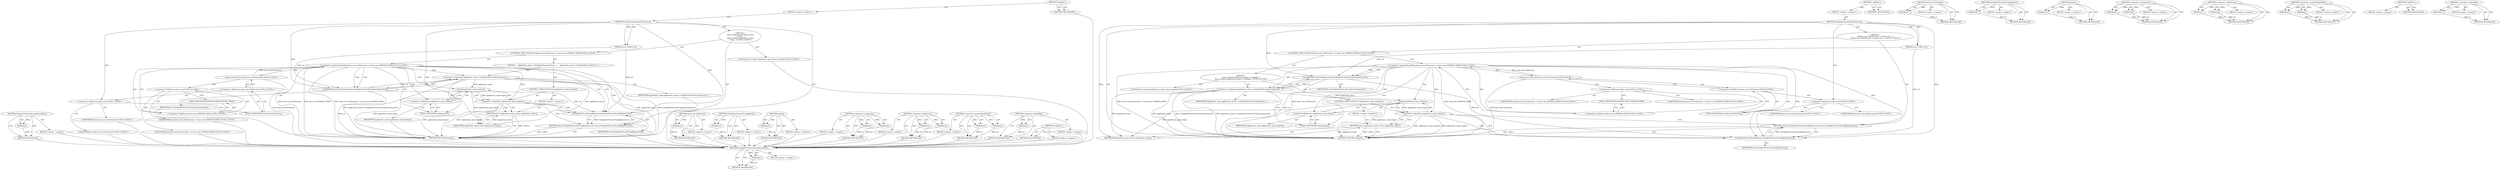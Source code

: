 digraph "&lt;operator&gt;.logicalNot" {
vulnerable_84 [label=<(METHOD,GetAppForProtocolUsingAssocQuery)>];
vulnerable_85 [label=<(PARAM,p1)>];
vulnerable_86 [label=<(BLOCK,&lt;empty&gt;,&lt;empty&gt;)>];
vulnerable_87 [label=<(METHOD_RETURN,ANY)>];
vulnerable_6 [label=<(METHOD,&lt;global&gt;)<SUB>1</SUB>>];
vulnerable_7 [label=<(BLOCK,&lt;empty&gt;,&lt;empty&gt;)<SUB>1</SUB>>];
vulnerable_8 [label=<(METHOD,GetApplicationNameForProtocol)<SUB>1</SUB>>];
vulnerable_9 [label=<(PARAM,const GURL&amp; url)<SUB>1</SUB>>];
vulnerable_10 [label="<(BLOCK,{
  base::string16 application_name;
   if (bas...,{
  base::string16 application_name;
   if (bas...)<SUB>1</SUB>>"];
vulnerable_11 [label="<(LOCAL,base.string16 application_name: base.string16)<SUB>2</SUB>>"];
vulnerable_12 [label="<(CONTROL_STRUCTURE,IF,if (base::win::GetVersion() &gt;= base::win::VERSION_WIN8))<SUB>3</SUB>>"];
vulnerable_13 [label="<(&lt;operator&gt;.greaterEqualsThan,base::win::GetVersion() &gt;= base::win::VERSION_WIN8)<SUB>3</SUB>>"];
vulnerable_14 [label="<(base.win.GetVersion,base::win::GetVersion())<SUB>3</SUB>>"];
vulnerable_15 [label="<(&lt;operator&gt;.fieldAccess,base::win::GetVersion)<SUB>3</SUB>>"];
vulnerable_16 [label="<(&lt;operator&gt;.fieldAccess,base::win)<SUB>3</SUB>>"];
vulnerable_17 [label="<(IDENTIFIER,base,base::win::GetVersion())<SUB>3</SUB>>"];
vulnerable_18 [label="<(IDENTIFIER,win,base::win::GetVersion())<SUB>3</SUB>>"];
vulnerable_19 [label=<(FIELD_IDENTIFIER,GetVersion,GetVersion)<SUB>3</SUB>>];
vulnerable_20 [label="<(&lt;operator&gt;.fieldAccess,base::win::VERSION_WIN8)<SUB>3</SUB>>"];
vulnerable_21 [label="<(&lt;operator&gt;.fieldAccess,base::win)<SUB>3</SUB>>"];
vulnerable_22 [label="<(IDENTIFIER,base,base::win::GetVersion() &gt;= base::win::VERSION_WIN8)<SUB>3</SUB>>"];
vulnerable_23 [label="<(IDENTIFIER,win,base::win::GetVersion() &gt;= base::win::VERSION_WIN8)<SUB>3</SUB>>"];
vulnerable_24 [label=<(FIELD_IDENTIFIER,VERSION_WIN8,VERSION_WIN8)<SUB>3</SUB>>];
vulnerable_25 [label=<(BLOCK,{
    application_name = GetAppForProtocolUsing...,{
    application_name = GetAppForProtocolUsing...)<SUB>3</SUB>>];
vulnerable_26 [label=<(&lt;operator&gt;.assignment,application_name = GetAppForProtocolUsingAssocQ...)<SUB>4</SUB>>];
vulnerable_27 [label=<(IDENTIFIER,application_name,application_name = GetAppForProtocolUsingAssocQ...)<SUB>4</SUB>>];
vulnerable_28 [label=<(GetAppForProtocolUsingAssocQuery,GetAppForProtocolUsingAssocQuery(url))<SUB>4</SUB>>];
vulnerable_29 [label=<(IDENTIFIER,url,GetAppForProtocolUsingAssocQuery(url))<SUB>4</SUB>>];
vulnerable_30 [label=<(CONTROL_STRUCTURE,IF,if (!application_name.empty()))<SUB>5</SUB>>];
vulnerable_31 [label=<(&lt;operator&gt;.logicalNot,!application_name.empty())<SUB>5</SUB>>];
vulnerable_32 [label=<(empty,application_name.empty())<SUB>5</SUB>>];
vulnerable_33 [label=<(&lt;operator&gt;.fieldAccess,application_name.empty)<SUB>5</SUB>>];
vulnerable_34 [label=<(IDENTIFIER,application_name,application_name.empty())<SUB>5</SUB>>];
vulnerable_35 [label=<(FIELD_IDENTIFIER,empty,empty)<SUB>5</SUB>>];
vulnerable_36 [label=<(BLOCK,&lt;empty&gt;,&lt;empty&gt;)<SUB>6</SUB>>];
vulnerable_37 [label=<(RETURN,return application_name;,return application_name;)<SUB>6</SUB>>];
vulnerable_38 [label=<(IDENTIFIER,application_name,return application_name;)<SUB>6</SUB>>];
vulnerable_39 [label=<(RETURN,return GetAppForProtocolUsingRegistry(url);,return GetAppForProtocolUsingRegistry(url);)<SUB>9</SUB>>];
vulnerable_40 [label=<(GetAppForProtocolUsingRegistry,GetAppForProtocolUsingRegistry(url))<SUB>9</SUB>>];
vulnerable_41 [label=<(IDENTIFIER,url,GetAppForProtocolUsingRegistry(url))<SUB>9</SUB>>];
vulnerable_42 [label=<(METHOD_RETURN,string16)<SUB>1</SUB>>];
vulnerable_44 [label=<(METHOD_RETURN,ANY)<SUB>1</SUB>>];
vulnerable_70 [label=<(METHOD,base.win.GetVersion)>];
vulnerable_71 [label=<(PARAM,p1)>];
vulnerable_72 [label=<(BLOCK,&lt;empty&gt;,&lt;empty&gt;)>];
vulnerable_73 [label=<(METHOD_RETURN,ANY)>];
vulnerable_96 [label=<(METHOD,GetAppForProtocolUsingRegistry)>];
vulnerable_97 [label=<(PARAM,p1)>];
vulnerable_98 [label=<(BLOCK,&lt;empty&gt;,&lt;empty&gt;)>];
vulnerable_99 [label=<(METHOD_RETURN,ANY)>];
vulnerable_92 [label=<(METHOD,empty)>];
vulnerable_93 [label=<(PARAM,p1)>];
vulnerable_94 [label=<(BLOCK,&lt;empty&gt;,&lt;empty&gt;)>];
vulnerable_95 [label=<(METHOD_RETURN,ANY)>];
vulnerable_79 [label=<(METHOD,&lt;operator&gt;.assignment)>];
vulnerable_80 [label=<(PARAM,p1)>];
vulnerable_81 [label=<(PARAM,p2)>];
vulnerable_82 [label=<(BLOCK,&lt;empty&gt;,&lt;empty&gt;)>];
vulnerable_83 [label=<(METHOD_RETURN,ANY)>];
vulnerable_74 [label=<(METHOD,&lt;operator&gt;.fieldAccess)>];
vulnerable_75 [label=<(PARAM,p1)>];
vulnerable_76 [label=<(PARAM,p2)>];
vulnerable_77 [label=<(BLOCK,&lt;empty&gt;,&lt;empty&gt;)>];
vulnerable_78 [label=<(METHOD_RETURN,ANY)>];
vulnerable_65 [label=<(METHOD,&lt;operator&gt;.greaterEqualsThan)>];
vulnerable_66 [label=<(PARAM,p1)>];
vulnerable_67 [label=<(PARAM,p2)>];
vulnerable_68 [label=<(BLOCK,&lt;empty&gt;,&lt;empty&gt;)>];
vulnerable_69 [label=<(METHOD_RETURN,ANY)>];
vulnerable_59 [label=<(METHOD,&lt;global&gt;)<SUB>1</SUB>>];
vulnerable_60 [label=<(BLOCK,&lt;empty&gt;,&lt;empty&gt;)>];
vulnerable_61 [label=<(METHOD_RETURN,ANY)>];
vulnerable_88 [label=<(METHOD,&lt;operator&gt;.logicalNot)>];
vulnerable_89 [label=<(PARAM,p1)>];
vulnerable_90 [label=<(BLOCK,&lt;empty&gt;,&lt;empty&gt;)>];
vulnerable_91 [label=<(METHOD_RETURN,ANY)>];
fixed_84 [label=<(METHOD,GetAppForProtocolUsingAssocQuery)>];
fixed_85 [label=<(PARAM,p1)>];
fixed_86 [label=<(BLOCK,&lt;empty&gt;,&lt;empty&gt;)>];
fixed_87 [label=<(METHOD_RETURN,ANY)>];
fixed_6 [label=<(METHOD,&lt;global&gt;)<SUB>1</SUB>>];
fixed_7 [label=<(BLOCK,&lt;empty&gt;,&lt;empty&gt;)<SUB>1</SUB>>];
fixed_8 [label=<(METHOD,GetApplicationNameForProtocol)<SUB>1</SUB>>];
fixed_9 [label=<(PARAM,const GURL&amp; url)<SUB>1</SUB>>];
fixed_10 [label="<(BLOCK,{
   if (base::win::GetVersion() &gt;= base::win::...,{
   if (base::win::GetVersion() &gt;= base::win::...)<SUB>1</SUB>>"];
fixed_11 [label="<(CONTROL_STRUCTURE,IF,if (base::win::GetVersion() &gt;= base::win::VERSION_WIN8))<SUB>2</SUB>>"];
fixed_12 [label="<(&lt;operator&gt;.greaterEqualsThan,base::win::GetVersion() &gt;= base::win::VERSION_WIN8)<SUB>2</SUB>>"];
fixed_13 [label="<(base.win.GetVersion,base::win::GetVersion())<SUB>2</SUB>>"];
fixed_14 [label="<(&lt;operator&gt;.fieldAccess,base::win::GetVersion)<SUB>2</SUB>>"];
fixed_15 [label="<(&lt;operator&gt;.fieldAccess,base::win)<SUB>2</SUB>>"];
fixed_16 [label="<(IDENTIFIER,base,base::win::GetVersion())<SUB>2</SUB>>"];
fixed_17 [label="<(IDENTIFIER,win,base::win::GetVersion())<SUB>2</SUB>>"];
fixed_18 [label=<(FIELD_IDENTIFIER,GetVersion,GetVersion)<SUB>2</SUB>>];
fixed_19 [label="<(&lt;operator&gt;.fieldAccess,base::win::VERSION_WIN8)<SUB>2</SUB>>"];
fixed_20 [label="<(&lt;operator&gt;.fieldAccess,base::win)<SUB>2</SUB>>"];
fixed_21 [label="<(IDENTIFIER,base,base::win::GetVersion() &gt;= base::win::VERSION_WIN8)<SUB>2</SUB>>"];
fixed_22 [label="<(IDENTIFIER,win,base::win::GetVersion() &gt;= base::win::VERSION_WIN8)<SUB>2</SUB>>"];
fixed_23 [label=<(FIELD_IDENTIFIER,VERSION_WIN8,VERSION_WIN8)<SUB>2</SUB>>];
fixed_24 [label="<(BLOCK,{
    base::string16 application_name = GetAppF...,{
    base::string16 application_name = GetAppF...)<SUB>2</SUB>>"];
fixed_25 [label="<(LOCAL,base.string16 application_name: base.string16)<SUB>3</SUB>>"];
fixed_26 [label=<(&lt;operator&gt;.assignment,application_name = GetAppForProtocolUsingAssocQ...)<SUB>3</SUB>>];
fixed_27 [label=<(IDENTIFIER,application_name,application_name = GetAppForProtocolUsingAssocQ...)<SUB>3</SUB>>];
fixed_28 [label=<(GetAppForProtocolUsingAssocQuery,GetAppForProtocolUsingAssocQuery(url))<SUB>3</SUB>>];
fixed_29 [label=<(IDENTIFIER,url,GetAppForProtocolUsingAssocQuery(url))<SUB>3</SUB>>];
fixed_30 [label=<(CONTROL_STRUCTURE,IF,if (!application_name.empty()))<SUB>4</SUB>>];
fixed_31 [label=<(&lt;operator&gt;.logicalNot,!application_name.empty())<SUB>4</SUB>>];
fixed_32 [label=<(empty,application_name.empty())<SUB>4</SUB>>];
fixed_33 [label=<(&lt;operator&gt;.fieldAccess,application_name.empty)<SUB>4</SUB>>];
fixed_34 [label=<(IDENTIFIER,application_name,application_name.empty())<SUB>4</SUB>>];
fixed_35 [label=<(FIELD_IDENTIFIER,empty,empty)<SUB>4</SUB>>];
fixed_36 [label=<(BLOCK,&lt;empty&gt;,&lt;empty&gt;)<SUB>5</SUB>>];
fixed_37 [label=<(RETURN,return application_name;,return application_name;)<SUB>5</SUB>>];
fixed_38 [label=<(IDENTIFIER,application_name,return application_name;)<SUB>5</SUB>>];
fixed_39 [label=<(RETURN,return GetAppForProtocolUsingRegistry(url);,return GetAppForProtocolUsingRegistry(url);)<SUB>8</SUB>>];
fixed_40 [label=<(GetAppForProtocolUsingRegistry,GetAppForProtocolUsingRegistry(url))<SUB>8</SUB>>];
fixed_41 [label=<(IDENTIFIER,url,GetAppForProtocolUsingRegistry(url))<SUB>8</SUB>>];
fixed_42 [label=<(METHOD_RETURN,string16)<SUB>1</SUB>>];
fixed_44 [label=<(METHOD_RETURN,ANY)<SUB>1</SUB>>];
fixed_70 [label=<(METHOD,base.win.GetVersion)>];
fixed_71 [label=<(PARAM,p1)>];
fixed_72 [label=<(BLOCK,&lt;empty&gt;,&lt;empty&gt;)>];
fixed_73 [label=<(METHOD_RETURN,ANY)>];
fixed_96 [label=<(METHOD,GetAppForProtocolUsingRegistry)>];
fixed_97 [label=<(PARAM,p1)>];
fixed_98 [label=<(BLOCK,&lt;empty&gt;,&lt;empty&gt;)>];
fixed_99 [label=<(METHOD_RETURN,ANY)>];
fixed_92 [label=<(METHOD,empty)>];
fixed_93 [label=<(PARAM,p1)>];
fixed_94 [label=<(BLOCK,&lt;empty&gt;,&lt;empty&gt;)>];
fixed_95 [label=<(METHOD_RETURN,ANY)>];
fixed_79 [label=<(METHOD,&lt;operator&gt;.assignment)>];
fixed_80 [label=<(PARAM,p1)>];
fixed_81 [label=<(PARAM,p2)>];
fixed_82 [label=<(BLOCK,&lt;empty&gt;,&lt;empty&gt;)>];
fixed_83 [label=<(METHOD_RETURN,ANY)>];
fixed_74 [label=<(METHOD,&lt;operator&gt;.fieldAccess)>];
fixed_75 [label=<(PARAM,p1)>];
fixed_76 [label=<(PARAM,p2)>];
fixed_77 [label=<(BLOCK,&lt;empty&gt;,&lt;empty&gt;)>];
fixed_78 [label=<(METHOD_RETURN,ANY)>];
fixed_65 [label=<(METHOD,&lt;operator&gt;.greaterEqualsThan)>];
fixed_66 [label=<(PARAM,p1)>];
fixed_67 [label=<(PARAM,p2)>];
fixed_68 [label=<(BLOCK,&lt;empty&gt;,&lt;empty&gt;)>];
fixed_69 [label=<(METHOD_RETURN,ANY)>];
fixed_59 [label=<(METHOD,&lt;global&gt;)<SUB>1</SUB>>];
fixed_60 [label=<(BLOCK,&lt;empty&gt;,&lt;empty&gt;)>];
fixed_61 [label=<(METHOD_RETURN,ANY)>];
fixed_88 [label=<(METHOD,&lt;operator&gt;.logicalNot)>];
fixed_89 [label=<(PARAM,p1)>];
fixed_90 [label=<(BLOCK,&lt;empty&gt;,&lt;empty&gt;)>];
fixed_91 [label=<(METHOD_RETURN,ANY)>];
vulnerable_84 -> vulnerable_85  [key=0, label="AST: "];
vulnerable_84 -> vulnerable_85  [key=1, label="DDG: "];
vulnerable_84 -> vulnerable_86  [key=0, label="AST: "];
vulnerable_84 -> vulnerable_87  [key=0, label="AST: "];
vulnerable_84 -> vulnerable_87  [key=1, label="CFG: "];
vulnerable_85 -> vulnerable_87  [key=0, label="DDG: p1"];
vulnerable_86 -> fixed_84  [key=0];
vulnerable_87 -> fixed_84  [key=0];
vulnerable_6 -> vulnerable_7  [key=0, label="AST: "];
vulnerable_6 -> vulnerable_44  [key=0, label="AST: "];
vulnerable_6 -> vulnerable_44  [key=1, label="CFG: "];
vulnerable_7 -> vulnerable_8  [key=0, label="AST: "];
vulnerable_8 -> vulnerable_9  [key=0, label="AST: "];
vulnerable_8 -> vulnerable_9  [key=1, label="DDG: "];
vulnerable_8 -> vulnerable_10  [key=0, label="AST: "];
vulnerable_8 -> vulnerable_42  [key=0, label="AST: "];
vulnerable_8 -> vulnerable_16  [key=0, label="CFG: "];
vulnerable_8 -> vulnerable_40  [key=0, label="DDG: "];
vulnerable_8 -> vulnerable_28  [key=0, label="DDG: "];
vulnerable_8 -> vulnerable_38  [key=0, label="DDG: "];
vulnerable_9 -> vulnerable_40  [key=0, label="DDG: url"];
vulnerable_9 -> vulnerable_28  [key=0, label="DDG: url"];
vulnerable_10 -> vulnerable_11  [key=0, label="AST: "];
vulnerable_10 -> vulnerable_12  [key=0, label="AST: "];
vulnerable_10 -> vulnerable_39  [key=0, label="AST: "];
vulnerable_11 -> fixed_84  [key=0];
vulnerable_12 -> vulnerable_13  [key=0, label="AST: "];
vulnerable_12 -> vulnerable_25  [key=0, label="AST: "];
vulnerable_13 -> vulnerable_14  [key=0, label="AST: "];
vulnerable_13 -> vulnerable_20  [key=0, label="AST: "];
vulnerable_13 -> vulnerable_28  [key=0, label="CFG: "];
vulnerable_13 -> vulnerable_28  [key=1, label="CDG: "];
vulnerable_13 -> vulnerable_40  [key=0, label="CFG: "];
vulnerable_13 -> vulnerable_40  [key=1, label="CDG: "];
vulnerable_13 -> vulnerable_42  [key=0, label="DDG: base::win::GetVersion()"];
vulnerable_13 -> vulnerable_42  [key=1, label="DDG: base::win::VERSION_WIN8"];
vulnerable_13 -> vulnerable_42  [key=2, label="DDG: base::win::GetVersion() &gt;= base::win::VERSION_WIN8"];
vulnerable_13 -> vulnerable_32  [key=0, label="CDG: "];
vulnerable_13 -> vulnerable_33  [key=0, label="CDG: "];
vulnerable_13 -> vulnerable_26  [key=0, label="CDG: "];
vulnerable_13 -> vulnerable_35  [key=0, label="CDG: "];
vulnerable_13 -> vulnerable_39  [key=0, label="CDG: "];
vulnerable_13 -> vulnerable_31  [key=0, label="CDG: "];
vulnerable_14 -> vulnerable_15  [key=0, label="AST: "];
vulnerable_14 -> vulnerable_21  [key=0, label="CFG: "];
vulnerable_14 -> vulnerable_42  [key=0, label="DDG: base::win::GetVersion"];
vulnerable_14 -> vulnerable_13  [key=0, label="DDG: base::win::GetVersion"];
vulnerable_15 -> vulnerable_16  [key=0, label="AST: "];
vulnerable_15 -> vulnerable_19  [key=0, label="AST: "];
vulnerable_15 -> vulnerable_14  [key=0, label="CFG: "];
vulnerable_16 -> vulnerable_17  [key=0, label="AST: "];
vulnerable_16 -> vulnerable_18  [key=0, label="AST: "];
vulnerable_16 -> vulnerable_19  [key=0, label="CFG: "];
vulnerable_17 -> fixed_84  [key=0];
vulnerable_18 -> fixed_84  [key=0];
vulnerable_19 -> vulnerable_15  [key=0, label="CFG: "];
vulnerable_20 -> vulnerable_21  [key=0, label="AST: "];
vulnerable_20 -> vulnerable_24  [key=0, label="AST: "];
vulnerable_20 -> vulnerable_13  [key=0, label="CFG: "];
vulnerable_21 -> vulnerable_22  [key=0, label="AST: "];
vulnerable_21 -> vulnerable_23  [key=0, label="AST: "];
vulnerable_21 -> vulnerable_24  [key=0, label="CFG: "];
vulnerable_22 -> fixed_84  [key=0];
vulnerable_23 -> fixed_84  [key=0];
vulnerable_24 -> vulnerable_20  [key=0, label="CFG: "];
vulnerable_25 -> vulnerable_26  [key=0, label="AST: "];
vulnerable_25 -> vulnerable_30  [key=0, label="AST: "];
vulnerable_26 -> vulnerable_27  [key=0, label="AST: "];
vulnerable_26 -> vulnerable_28  [key=0, label="AST: "];
vulnerable_26 -> vulnerable_35  [key=0, label="CFG: "];
vulnerable_26 -> vulnerable_42  [key=0, label="DDG: application_name"];
vulnerable_26 -> vulnerable_42  [key=1, label="DDG: GetAppForProtocolUsingAssocQuery(url)"];
vulnerable_26 -> vulnerable_42  [key=2, label="DDG: application_name = GetAppForProtocolUsingAssocQuery(url)"];
vulnerable_26 -> vulnerable_32  [key=0, label="DDG: application_name"];
vulnerable_26 -> vulnerable_38  [key=0, label="DDG: application_name"];
vulnerable_27 -> fixed_84  [key=0];
vulnerable_28 -> vulnerable_29  [key=0, label="AST: "];
vulnerable_28 -> vulnerable_26  [key=0, label="CFG: "];
vulnerable_28 -> vulnerable_26  [key=1, label="DDG: url"];
vulnerable_28 -> vulnerable_42  [key=0, label="DDG: url"];
vulnerable_28 -> vulnerable_40  [key=0, label="DDG: url"];
vulnerable_29 -> fixed_84  [key=0];
vulnerable_30 -> vulnerable_31  [key=0, label="AST: "];
vulnerable_30 -> vulnerable_36  [key=0, label="AST: "];
vulnerable_31 -> vulnerable_32  [key=0, label="AST: "];
vulnerable_31 -> vulnerable_37  [key=0, label="CFG: "];
vulnerable_31 -> vulnerable_37  [key=1, label="CDG: "];
vulnerable_31 -> vulnerable_40  [key=0, label="CFG: "];
vulnerable_31 -> vulnerable_40  [key=1, label="CDG: "];
vulnerable_31 -> vulnerable_42  [key=0, label="DDG: application_name.empty()"];
vulnerable_31 -> vulnerable_42  [key=1, label="DDG: !application_name.empty()"];
vulnerable_31 -> vulnerable_39  [key=0, label="CDG: "];
vulnerable_32 -> vulnerable_33  [key=0, label="AST: "];
vulnerable_32 -> vulnerable_31  [key=0, label="CFG: "];
vulnerable_32 -> vulnerable_31  [key=1, label="DDG: application_name.empty"];
vulnerable_32 -> vulnerable_42  [key=0, label="DDG: application_name.empty"];
vulnerable_32 -> vulnerable_38  [key=0, label="DDG: application_name.empty"];
vulnerable_33 -> vulnerable_34  [key=0, label="AST: "];
vulnerable_33 -> vulnerable_35  [key=0, label="AST: "];
vulnerable_33 -> vulnerable_32  [key=0, label="CFG: "];
vulnerable_34 -> fixed_84  [key=0];
vulnerable_35 -> vulnerable_33  [key=0, label="CFG: "];
vulnerable_36 -> vulnerable_37  [key=0, label="AST: "];
vulnerable_37 -> vulnerable_38  [key=0, label="AST: "];
vulnerable_37 -> vulnerable_42  [key=0, label="CFG: "];
vulnerable_37 -> vulnerable_42  [key=1, label="DDG: &lt;RET&gt;"];
vulnerable_38 -> vulnerable_37  [key=0, label="DDG: application_name"];
vulnerable_39 -> vulnerable_40  [key=0, label="AST: "];
vulnerable_39 -> vulnerable_42  [key=0, label="CFG: "];
vulnerable_39 -> vulnerable_42  [key=1, label="DDG: &lt;RET&gt;"];
vulnerable_40 -> vulnerable_41  [key=0, label="AST: "];
vulnerable_40 -> vulnerable_39  [key=0, label="CFG: "];
vulnerable_40 -> vulnerable_39  [key=1, label="DDG: GetAppForProtocolUsingRegistry(url)"];
vulnerable_41 -> fixed_84  [key=0];
vulnerable_42 -> fixed_84  [key=0];
vulnerable_44 -> fixed_84  [key=0];
vulnerable_70 -> vulnerable_71  [key=0, label="AST: "];
vulnerable_70 -> vulnerable_71  [key=1, label="DDG: "];
vulnerable_70 -> vulnerable_72  [key=0, label="AST: "];
vulnerable_70 -> vulnerable_73  [key=0, label="AST: "];
vulnerable_70 -> vulnerable_73  [key=1, label="CFG: "];
vulnerable_71 -> vulnerable_73  [key=0, label="DDG: p1"];
vulnerable_72 -> fixed_84  [key=0];
vulnerable_73 -> fixed_84  [key=0];
vulnerable_96 -> vulnerable_97  [key=0, label="AST: "];
vulnerable_96 -> vulnerable_97  [key=1, label="DDG: "];
vulnerable_96 -> vulnerable_98  [key=0, label="AST: "];
vulnerable_96 -> vulnerable_99  [key=0, label="AST: "];
vulnerable_96 -> vulnerable_99  [key=1, label="CFG: "];
vulnerable_97 -> vulnerable_99  [key=0, label="DDG: p1"];
vulnerable_98 -> fixed_84  [key=0];
vulnerable_99 -> fixed_84  [key=0];
vulnerable_92 -> vulnerable_93  [key=0, label="AST: "];
vulnerable_92 -> vulnerable_93  [key=1, label="DDG: "];
vulnerable_92 -> vulnerable_94  [key=0, label="AST: "];
vulnerable_92 -> vulnerable_95  [key=0, label="AST: "];
vulnerable_92 -> vulnerable_95  [key=1, label="CFG: "];
vulnerable_93 -> vulnerable_95  [key=0, label="DDG: p1"];
vulnerable_94 -> fixed_84  [key=0];
vulnerable_95 -> fixed_84  [key=0];
vulnerable_79 -> vulnerable_80  [key=0, label="AST: "];
vulnerable_79 -> vulnerable_80  [key=1, label="DDG: "];
vulnerable_79 -> vulnerable_82  [key=0, label="AST: "];
vulnerable_79 -> vulnerable_81  [key=0, label="AST: "];
vulnerable_79 -> vulnerable_81  [key=1, label="DDG: "];
vulnerable_79 -> vulnerable_83  [key=0, label="AST: "];
vulnerable_79 -> vulnerable_83  [key=1, label="CFG: "];
vulnerable_80 -> vulnerable_83  [key=0, label="DDG: p1"];
vulnerable_81 -> vulnerable_83  [key=0, label="DDG: p2"];
vulnerable_82 -> fixed_84  [key=0];
vulnerable_83 -> fixed_84  [key=0];
vulnerable_74 -> vulnerable_75  [key=0, label="AST: "];
vulnerable_74 -> vulnerable_75  [key=1, label="DDG: "];
vulnerable_74 -> vulnerable_77  [key=0, label="AST: "];
vulnerable_74 -> vulnerable_76  [key=0, label="AST: "];
vulnerable_74 -> vulnerable_76  [key=1, label="DDG: "];
vulnerable_74 -> vulnerable_78  [key=0, label="AST: "];
vulnerable_74 -> vulnerable_78  [key=1, label="CFG: "];
vulnerable_75 -> vulnerable_78  [key=0, label="DDG: p1"];
vulnerable_76 -> vulnerable_78  [key=0, label="DDG: p2"];
vulnerable_77 -> fixed_84  [key=0];
vulnerable_78 -> fixed_84  [key=0];
vulnerable_65 -> vulnerable_66  [key=0, label="AST: "];
vulnerable_65 -> vulnerable_66  [key=1, label="DDG: "];
vulnerable_65 -> vulnerable_68  [key=0, label="AST: "];
vulnerable_65 -> vulnerable_67  [key=0, label="AST: "];
vulnerable_65 -> vulnerable_67  [key=1, label="DDG: "];
vulnerable_65 -> vulnerable_69  [key=0, label="AST: "];
vulnerable_65 -> vulnerable_69  [key=1, label="CFG: "];
vulnerable_66 -> vulnerable_69  [key=0, label="DDG: p1"];
vulnerable_67 -> vulnerable_69  [key=0, label="DDG: p2"];
vulnerable_68 -> fixed_84  [key=0];
vulnerable_69 -> fixed_84  [key=0];
vulnerable_59 -> vulnerable_60  [key=0, label="AST: "];
vulnerable_59 -> vulnerable_61  [key=0, label="AST: "];
vulnerable_59 -> vulnerable_61  [key=1, label="CFG: "];
vulnerable_60 -> fixed_84  [key=0];
vulnerable_61 -> fixed_84  [key=0];
vulnerable_88 -> vulnerable_89  [key=0, label="AST: "];
vulnerable_88 -> vulnerable_89  [key=1, label="DDG: "];
vulnerable_88 -> vulnerable_90  [key=0, label="AST: "];
vulnerable_88 -> vulnerable_91  [key=0, label="AST: "];
vulnerable_88 -> vulnerable_91  [key=1, label="CFG: "];
vulnerable_89 -> vulnerable_91  [key=0, label="DDG: p1"];
vulnerable_90 -> fixed_84  [key=0];
vulnerable_91 -> fixed_84  [key=0];
fixed_84 -> fixed_85  [key=0, label="AST: "];
fixed_84 -> fixed_85  [key=1, label="DDG: "];
fixed_84 -> fixed_86  [key=0, label="AST: "];
fixed_84 -> fixed_87  [key=0, label="AST: "];
fixed_84 -> fixed_87  [key=1, label="CFG: "];
fixed_85 -> fixed_87  [key=0, label="DDG: p1"];
fixed_6 -> fixed_7  [key=0, label="AST: "];
fixed_6 -> fixed_44  [key=0, label="AST: "];
fixed_6 -> fixed_44  [key=1, label="CFG: "];
fixed_7 -> fixed_8  [key=0, label="AST: "];
fixed_8 -> fixed_9  [key=0, label="AST: "];
fixed_8 -> fixed_9  [key=1, label="DDG: "];
fixed_8 -> fixed_10  [key=0, label="AST: "];
fixed_8 -> fixed_42  [key=0, label="AST: "];
fixed_8 -> fixed_15  [key=0, label="CFG: "];
fixed_8 -> fixed_40  [key=0, label="DDG: "];
fixed_8 -> fixed_28  [key=0, label="DDG: "];
fixed_8 -> fixed_38  [key=0, label="DDG: "];
fixed_9 -> fixed_40  [key=0, label="DDG: url"];
fixed_9 -> fixed_28  [key=0, label="DDG: url"];
fixed_10 -> fixed_11  [key=0, label="AST: "];
fixed_10 -> fixed_39  [key=0, label="AST: "];
fixed_11 -> fixed_12  [key=0, label="AST: "];
fixed_11 -> fixed_24  [key=0, label="AST: "];
fixed_12 -> fixed_13  [key=0, label="AST: "];
fixed_12 -> fixed_19  [key=0, label="AST: "];
fixed_12 -> fixed_28  [key=0, label="CFG: "];
fixed_12 -> fixed_28  [key=1, label="CDG: "];
fixed_12 -> fixed_40  [key=0, label="CFG: "];
fixed_12 -> fixed_40  [key=1, label="CDG: "];
fixed_12 -> fixed_42  [key=0, label="DDG: base::win::GetVersion()"];
fixed_12 -> fixed_42  [key=1, label="DDG: base::win::VERSION_WIN8"];
fixed_12 -> fixed_42  [key=2, label="DDG: base::win::GetVersion() &gt;= base::win::VERSION_WIN8"];
fixed_12 -> fixed_32  [key=0, label="CDG: "];
fixed_12 -> fixed_33  [key=0, label="CDG: "];
fixed_12 -> fixed_26  [key=0, label="CDG: "];
fixed_12 -> fixed_35  [key=0, label="CDG: "];
fixed_12 -> fixed_39  [key=0, label="CDG: "];
fixed_12 -> fixed_31  [key=0, label="CDG: "];
fixed_13 -> fixed_14  [key=0, label="AST: "];
fixed_13 -> fixed_20  [key=0, label="CFG: "];
fixed_13 -> fixed_42  [key=0, label="DDG: base::win::GetVersion"];
fixed_13 -> fixed_12  [key=0, label="DDG: base::win::GetVersion"];
fixed_14 -> fixed_15  [key=0, label="AST: "];
fixed_14 -> fixed_18  [key=0, label="AST: "];
fixed_14 -> fixed_13  [key=0, label="CFG: "];
fixed_15 -> fixed_16  [key=0, label="AST: "];
fixed_15 -> fixed_17  [key=0, label="AST: "];
fixed_15 -> fixed_18  [key=0, label="CFG: "];
fixed_18 -> fixed_14  [key=0, label="CFG: "];
fixed_19 -> fixed_20  [key=0, label="AST: "];
fixed_19 -> fixed_23  [key=0, label="AST: "];
fixed_19 -> fixed_12  [key=0, label="CFG: "];
fixed_20 -> fixed_21  [key=0, label="AST: "];
fixed_20 -> fixed_22  [key=0, label="AST: "];
fixed_20 -> fixed_23  [key=0, label="CFG: "];
fixed_23 -> fixed_19  [key=0, label="CFG: "];
fixed_24 -> fixed_25  [key=0, label="AST: "];
fixed_24 -> fixed_26  [key=0, label="AST: "];
fixed_24 -> fixed_30  [key=0, label="AST: "];
fixed_26 -> fixed_27  [key=0, label="AST: "];
fixed_26 -> fixed_28  [key=0, label="AST: "];
fixed_26 -> fixed_35  [key=0, label="CFG: "];
fixed_26 -> fixed_42  [key=0, label="DDG: application_name"];
fixed_26 -> fixed_42  [key=1, label="DDG: GetAppForProtocolUsingAssocQuery(url)"];
fixed_26 -> fixed_42  [key=2, label="DDG: application_name = GetAppForProtocolUsingAssocQuery(url)"];
fixed_26 -> fixed_32  [key=0, label="DDG: application_name"];
fixed_26 -> fixed_38  [key=0, label="DDG: application_name"];
fixed_28 -> fixed_29  [key=0, label="AST: "];
fixed_28 -> fixed_26  [key=0, label="CFG: "];
fixed_28 -> fixed_26  [key=1, label="DDG: url"];
fixed_28 -> fixed_42  [key=0, label="DDG: url"];
fixed_28 -> fixed_40  [key=0, label="DDG: url"];
fixed_30 -> fixed_31  [key=0, label="AST: "];
fixed_30 -> fixed_36  [key=0, label="AST: "];
fixed_31 -> fixed_32  [key=0, label="AST: "];
fixed_31 -> fixed_37  [key=0, label="CFG: "];
fixed_31 -> fixed_37  [key=1, label="CDG: "];
fixed_31 -> fixed_40  [key=0, label="CFG: "];
fixed_31 -> fixed_40  [key=1, label="CDG: "];
fixed_31 -> fixed_42  [key=0, label="DDG: application_name.empty()"];
fixed_31 -> fixed_42  [key=1, label="DDG: !application_name.empty()"];
fixed_31 -> fixed_39  [key=0, label="CDG: "];
fixed_32 -> fixed_33  [key=0, label="AST: "];
fixed_32 -> fixed_31  [key=0, label="CFG: "];
fixed_32 -> fixed_31  [key=1, label="DDG: application_name.empty"];
fixed_32 -> fixed_42  [key=0, label="DDG: application_name.empty"];
fixed_32 -> fixed_38  [key=0, label="DDG: application_name.empty"];
fixed_33 -> fixed_34  [key=0, label="AST: "];
fixed_33 -> fixed_35  [key=0, label="AST: "];
fixed_33 -> fixed_32  [key=0, label="CFG: "];
fixed_35 -> fixed_33  [key=0, label="CFG: "];
fixed_36 -> fixed_37  [key=0, label="AST: "];
fixed_37 -> fixed_38  [key=0, label="AST: "];
fixed_37 -> fixed_42  [key=0, label="CFG: "];
fixed_37 -> fixed_42  [key=1, label="DDG: &lt;RET&gt;"];
fixed_38 -> fixed_37  [key=0, label="DDG: application_name"];
fixed_39 -> fixed_40  [key=0, label="AST: "];
fixed_39 -> fixed_42  [key=0, label="CFG: "];
fixed_39 -> fixed_42  [key=1, label="DDG: &lt;RET&gt;"];
fixed_40 -> fixed_41  [key=0, label="AST: "];
fixed_40 -> fixed_39  [key=0, label="CFG: "];
fixed_40 -> fixed_39  [key=1, label="DDG: GetAppForProtocolUsingRegistry(url)"];
fixed_70 -> fixed_71  [key=0, label="AST: "];
fixed_70 -> fixed_71  [key=1, label="DDG: "];
fixed_70 -> fixed_72  [key=0, label="AST: "];
fixed_70 -> fixed_73  [key=0, label="AST: "];
fixed_70 -> fixed_73  [key=1, label="CFG: "];
fixed_71 -> fixed_73  [key=0, label="DDG: p1"];
fixed_96 -> fixed_97  [key=0, label="AST: "];
fixed_96 -> fixed_97  [key=1, label="DDG: "];
fixed_96 -> fixed_98  [key=0, label="AST: "];
fixed_96 -> fixed_99  [key=0, label="AST: "];
fixed_96 -> fixed_99  [key=1, label="CFG: "];
fixed_97 -> fixed_99  [key=0, label="DDG: p1"];
fixed_92 -> fixed_93  [key=0, label="AST: "];
fixed_92 -> fixed_93  [key=1, label="DDG: "];
fixed_92 -> fixed_94  [key=0, label="AST: "];
fixed_92 -> fixed_95  [key=0, label="AST: "];
fixed_92 -> fixed_95  [key=1, label="CFG: "];
fixed_93 -> fixed_95  [key=0, label="DDG: p1"];
fixed_79 -> fixed_80  [key=0, label="AST: "];
fixed_79 -> fixed_80  [key=1, label="DDG: "];
fixed_79 -> fixed_82  [key=0, label="AST: "];
fixed_79 -> fixed_81  [key=0, label="AST: "];
fixed_79 -> fixed_81  [key=1, label="DDG: "];
fixed_79 -> fixed_83  [key=0, label="AST: "];
fixed_79 -> fixed_83  [key=1, label="CFG: "];
fixed_80 -> fixed_83  [key=0, label="DDG: p1"];
fixed_81 -> fixed_83  [key=0, label="DDG: p2"];
fixed_74 -> fixed_75  [key=0, label="AST: "];
fixed_74 -> fixed_75  [key=1, label="DDG: "];
fixed_74 -> fixed_77  [key=0, label="AST: "];
fixed_74 -> fixed_76  [key=0, label="AST: "];
fixed_74 -> fixed_76  [key=1, label="DDG: "];
fixed_74 -> fixed_78  [key=0, label="AST: "];
fixed_74 -> fixed_78  [key=1, label="CFG: "];
fixed_75 -> fixed_78  [key=0, label="DDG: p1"];
fixed_76 -> fixed_78  [key=0, label="DDG: p2"];
fixed_65 -> fixed_66  [key=0, label="AST: "];
fixed_65 -> fixed_66  [key=1, label="DDG: "];
fixed_65 -> fixed_68  [key=0, label="AST: "];
fixed_65 -> fixed_67  [key=0, label="AST: "];
fixed_65 -> fixed_67  [key=1, label="DDG: "];
fixed_65 -> fixed_69  [key=0, label="AST: "];
fixed_65 -> fixed_69  [key=1, label="CFG: "];
fixed_66 -> fixed_69  [key=0, label="DDG: p1"];
fixed_67 -> fixed_69  [key=0, label="DDG: p2"];
fixed_59 -> fixed_60  [key=0, label="AST: "];
fixed_59 -> fixed_61  [key=0, label="AST: "];
fixed_59 -> fixed_61  [key=1, label="CFG: "];
fixed_88 -> fixed_89  [key=0, label="AST: "];
fixed_88 -> fixed_89  [key=1, label="DDG: "];
fixed_88 -> fixed_90  [key=0, label="AST: "];
fixed_88 -> fixed_91  [key=0, label="AST: "];
fixed_88 -> fixed_91  [key=1, label="CFG: "];
fixed_89 -> fixed_91  [key=0, label="DDG: p1"];
}
